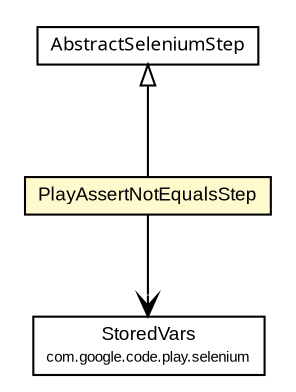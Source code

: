 #!/usr/local/bin/dot
#
# Class diagram 
# Generated by UmlGraph version 4.6 (http://www.spinellis.gr/sw/umlgraph)
#

digraph G {
	edge [fontname="arial",fontsize=10,labelfontname="arial",labelfontsize=10];
	node [fontname="arial",fontsize=10,shape=plaintext];
	// com.google.code.play.selenium.StoredVars
	c5178 [label=<<table border="0" cellborder="1" cellspacing="0" cellpadding="2" port="p" href="../StoredVars.html">
		<tr><td><table border="0" cellspacing="0" cellpadding="1">
			<tr><td> StoredVars </td></tr>
			<tr><td><font point-size="7.0"> com.google.code.play.selenium </font></td></tr>
		</table></td></tr>
		</table>>, fontname="arial", fontcolor="black", fontsize=9.0];
	// com.google.code.play.selenium.step.PlayAssertNotEqualsStep
	c5202 [label=<<table border="0" cellborder="1" cellspacing="0" cellpadding="2" port="p" bgcolor="lemonChiffon" href="./PlayAssertNotEqualsStep.html">
		<tr><td><table border="0" cellspacing="0" cellpadding="1">
			<tr><td> PlayAssertNotEqualsStep </td></tr>
		</table></td></tr>
		</table>>, fontname="arial", fontcolor="black", fontsize=9.0];
	// com.google.code.play.selenium.step.AbstractSeleniumStep
	c5217 [label=<<table border="0" cellborder="1" cellspacing="0" cellpadding="2" port="p" href="./AbstractSeleniumStep.html">
		<tr><td><table border="0" cellspacing="0" cellpadding="1">
			<tr><td><font face="ariali"> AbstractSeleniumStep </font></td></tr>
		</table></td></tr>
		</table>>, fontname="arial", fontcolor="black", fontsize=9.0];
	//com.google.code.play.selenium.step.PlayAssertNotEqualsStep extends com.google.code.play.selenium.step.AbstractSeleniumStep
	c5217:p -> c5202:p [dir=back,arrowtail=empty];
	// com.google.code.play.selenium.step.PlayAssertNotEqualsStep NAVASSOC com.google.code.play.selenium.StoredVars
	c5202:p -> c5178:p [taillabel="", label="", headlabel="", fontname="arial", fontcolor="black", fontsize=10.0, color="black", arrowhead=open];
}

